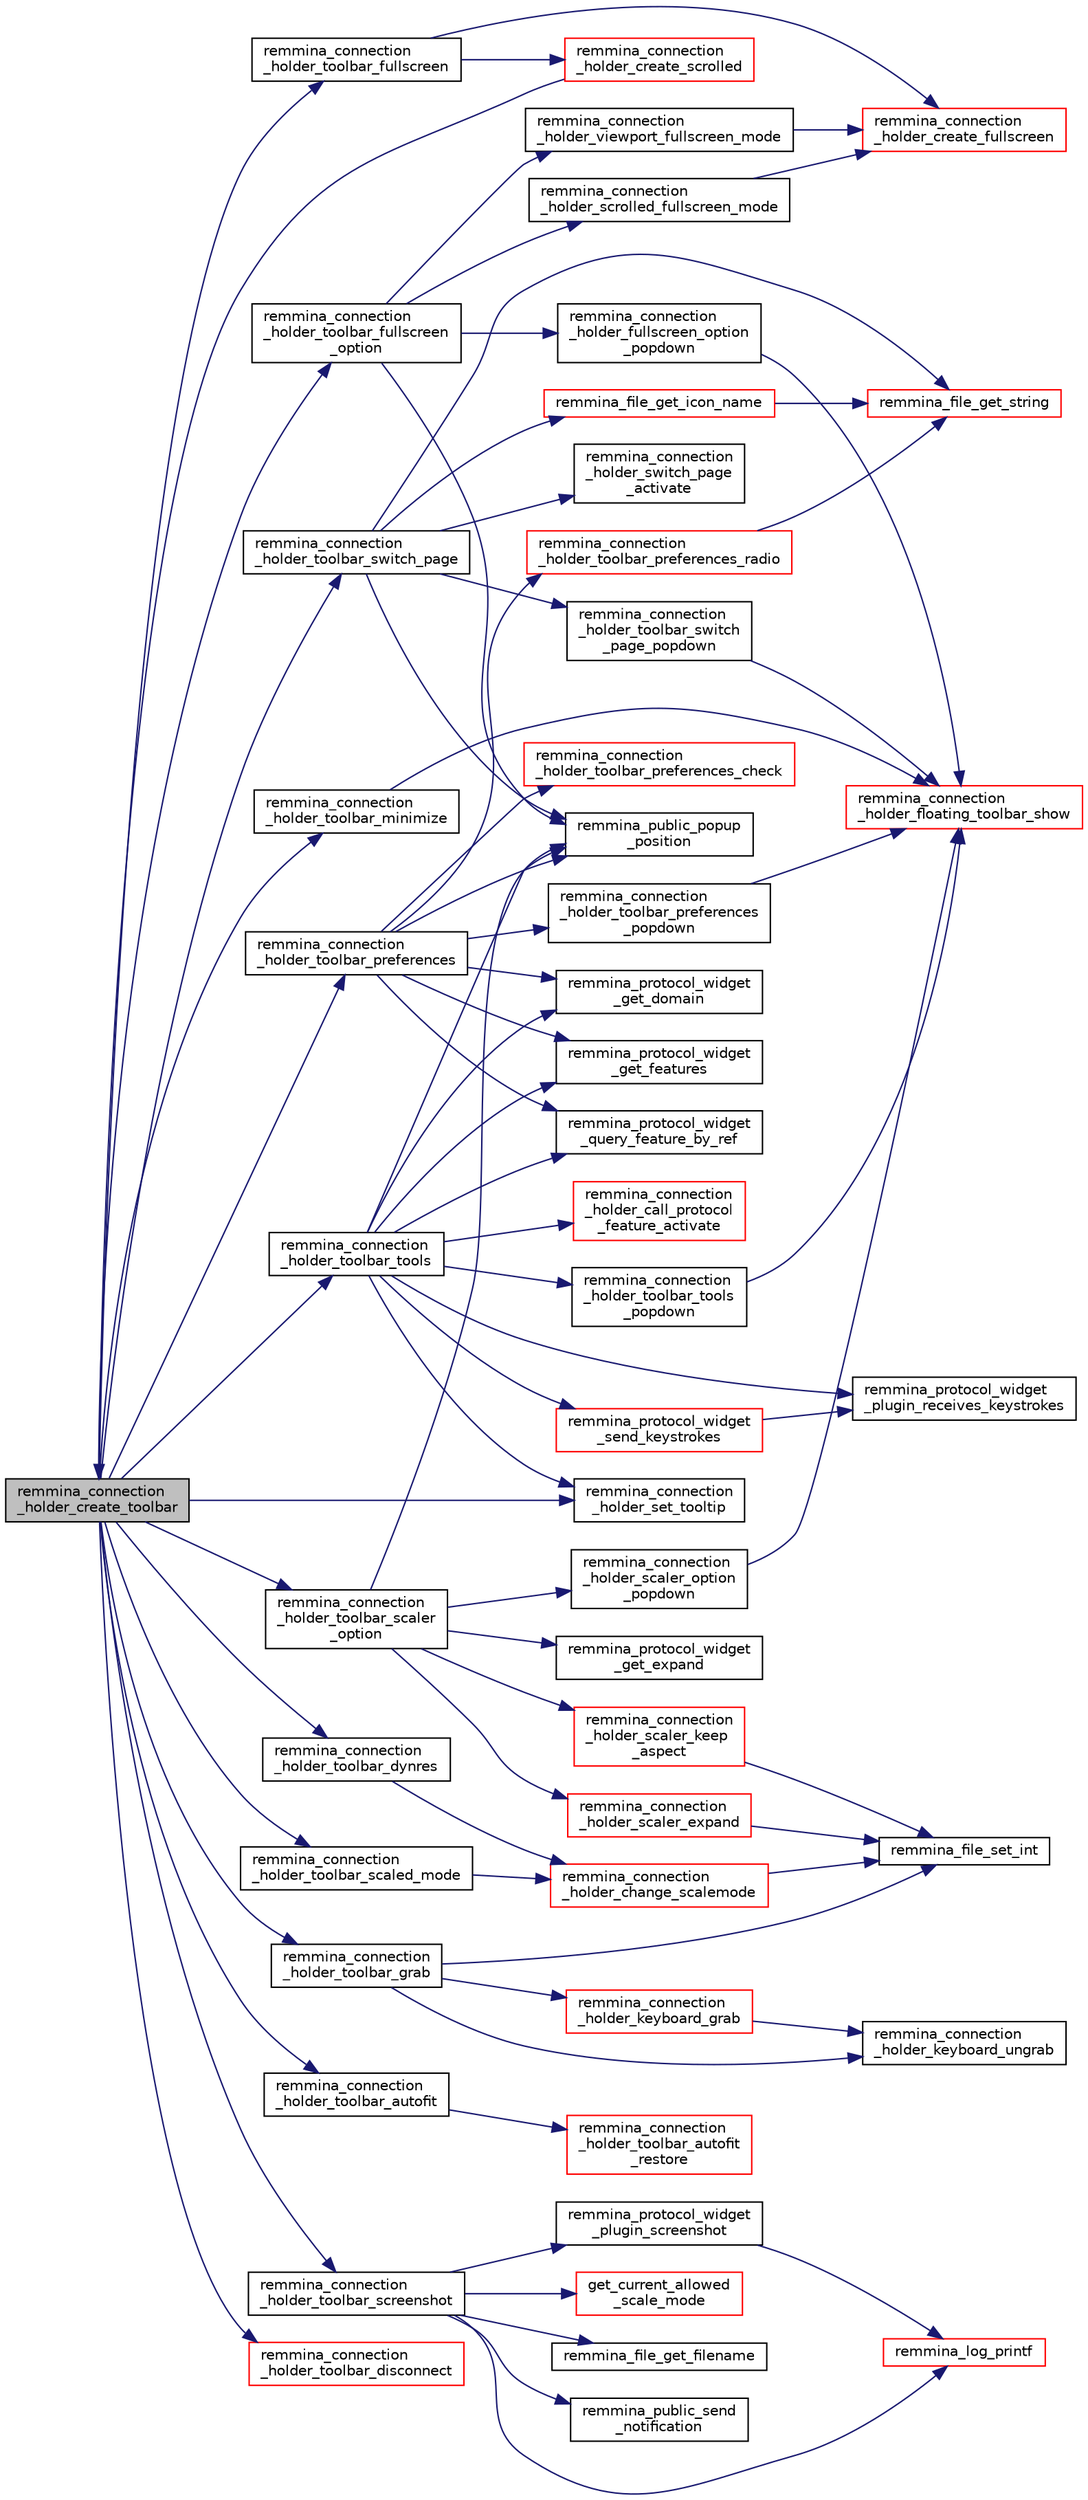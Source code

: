 digraph "remmina_connection_holder_create_toolbar"
{
  edge [fontname="Helvetica",fontsize="10",labelfontname="Helvetica",labelfontsize="10"];
  node [fontname="Helvetica",fontsize="10",shape=record];
  rankdir="LR";
  Node3247 [label="remmina_connection\l_holder_create_toolbar",height=0.2,width=0.4,color="black", fillcolor="grey75", style="filled", fontcolor="black"];
  Node3247 -> Node3248 [color="midnightblue",fontsize="10",style="solid",fontname="Helvetica"];
  Node3248 [label="remmina_connection\l_holder_set_tooltip",height=0.2,width=0.4,color="black", fillcolor="white", style="filled",URL="$remmina__connection__window_8c.html#ac8196ece2700e66594020189362bd404"];
  Node3247 -> Node3249 [color="midnightblue",fontsize="10",style="solid",fontname="Helvetica"];
  Node3249 [label="remmina_connection\l_holder_toolbar_autofit",height=0.2,width=0.4,color="black", fillcolor="white", style="filled",URL="$remmina__connection__window_8c.html#ac679e10d8be64d56ed13043dd4df7d1c"];
  Node3249 -> Node3250 [color="midnightblue",fontsize="10",style="solid",fontname="Helvetica"];
  Node3250 [label="remmina_connection\l_holder_toolbar_autofit\l_restore",height=0.2,width=0.4,color="red", fillcolor="white", style="filled",URL="$remmina__connection__window_8c.html#a92a6aa97bc751b0c096583a66351ada1"];
  Node3247 -> Node3259 [color="midnightblue",fontsize="10",style="solid",fontname="Helvetica"];
  Node3259 [label="remmina_connection\l_holder_toolbar_fullscreen",height=0.2,width=0.4,color="black", fillcolor="white", style="filled",URL="$remmina__connection__window_8c.html#a02ac20f50f1b7b816bd7208127efdbee"];
  Node3259 -> Node3260 [color="midnightblue",fontsize="10",style="solid",fontname="Helvetica"];
  Node3260 [label="remmina_connection\l_holder_create_fullscreen",height=0.2,width=0.4,color="red", fillcolor="white", style="filled",URL="$remmina__connection__window_8c.html#ae67ca4d276339723c1ff87fc224eaccf"];
  Node3259 -> Node3371 [color="midnightblue",fontsize="10",style="solid",fontname="Helvetica"];
  Node3371 [label="remmina_connection\l_holder_create_scrolled",height=0.2,width=0.4,color="red", fillcolor="white", style="filled",URL="$remmina__connection__window_8c.html#a57b3656c37df65d276ddd50a16906dc7"];
  Node3371 -> Node3247 [color="midnightblue",fontsize="10",style="solid",fontname="Helvetica"];
  Node3247 -> Node3471 [color="midnightblue",fontsize="10",style="solid",fontname="Helvetica"];
  Node3471 [label="remmina_connection\l_holder_toolbar_fullscreen\l_option",height=0.2,width=0.4,color="black", fillcolor="white", style="filled",URL="$remmina__connection__window_8c.html#a1415cdcbed0e6fe9a7978586bf132207"];
  Node3471 -> Node3472 [color="midnightblue",fontsize="10",style="solid",fontname="Helvetica"];
  Node3472 [label="remmina_connection\l_holder_viewport_fullscreen_mode",height=0.2,width=0.4,color="black", fillcolor="white", style="filled",URL="$remmina__connection__window_8c.html#a0e99d0ff8c39f2c6de508eee9ef498c5"];
  Node3472 -> Node3260 [color="midnightblue",fontsize="10",style="solid",fontname="Helvetica"];
  Node3471 -> Node3473 [color="midnightblue",fontsize="10",style="solid",fontname="Helvetica"];
  Node3473 [label="remmina_connection\l_holder_scrolled_fullscreen_mode",height=0.2,width=0.4,color="black", fillcolor="white", style="filled",URL="$remmina__connection__window_8c.html#aa25cae5c0e15e13b817b925e42a044a9"];
  Node3473 -> Node3260 [color="midnightblue",fontsize="10",style="solid",fontname="Helvetica"];
  Node3471 -> Node3474 [color="midnightblue",fontsize="10",style="solid",fontname="Helvetica"];
  Node3474 [label="remmina_connection\l_holder_fullscreen_option\l_popdown",height=0.2,width=0.4,color="black", fillcolor="white", style="filled",URL="$remmina__connection__window_8c.html#ac1e63c7801614664d5da3ecd326a69e8"];
  Node3474 -> Node3377 [color="midnightblue",fontsize="10",style="solid",fontname="Helvetica"];
  Node3377 [label="remmina_connection\l_holder_floating_toolbar_show",height=0.2,width=0.4,color="red", fillcolor="white", style="filled",URL="$remmina__connection__window_8c.html#a147924e56eceebe1f61e47bf5af2218a"];
  Node3471 -> Node3475 [color="midnightblue",fontsize="10",style="solid",fontname="Helvetica"];
  Node3475 [label="remmina_public_popup\l_position",height=0.2,width=0.4,color="black", fillcolor="white", style="filled",URL="$remmina__public_8c.html#a92025b5f6512955f9c29608b5451a12c"];
  Node3247 -> Node3476 [color="midnightblue",fontsize="10",style="solid",fontname="Helvetica"];
  Node3476 [label="remmina_connection\l_holder_toolbar_switch_page",height=0.2,width=0.4,color="black", fillcolor="white", style="filled",URL="$remmina__connection__window_8c.html#aefad8c92a20121f0563bfeaf06c25e8e"];
  Node3476 -> Node3299 [color="midnightblue",fontsize="10",style="solid",fontname="Helvetica"];
  Node3299 [label="remmina_file_get_string",height=0.2,width=0.4,color="red", fillcolor="white", style="filled",URL="$remmina__file_8c.html#a8eb1b213d9d08c6ad13683ce05f4355e"];
  Node3476 -> Node3308 [color="midnightblue",fontsize="10",style="solid",fontname="Helvetica"];
  Node3308 [label="remmina_file_get_icon_name",height=0.2,width=0.4,color="red", fillcolor="white", style="filled",URL="$remmina__file_8c.html#a2feb8e9e32f3ff4e2fac836e67a77331"];
  Node3308 -> Node3299 [color="midnightblue",fontsize="10",style="solid",fontname="Helvetica"];
  Node3476 -> Node3477 [color="midnightblue",fontsize="10",style="solid",fontname="Helvetica"];
  Node3477 [label="remmina_connection\l_holder_switch_page\l_activate",height=0.2,width=0.4,color="black", fillcolor="white", style="filled",URL="$remmina__connection__window_8c.html#a7db84f4e2649b46a81df340f10743f7f"];
  Node3476 -> Node3478 [color="midnightblue",fontsize="10",style="solid",fontname="Helvetica"];
  Node3478 [label="remmina_connection\l_holder_toolbar_switch\l_page_popdown",height=0.2,width=0.4,color="black", fillcolor="white", style="filled",URL="$remmina__connection__window_8c.html#ac8c524ed2e2854209d3c88df260e022f"];
  Node3478 -> Node3377 [color="midnightblue",fontsize="10",style="solid",fontname="Helvetica"];
  Node3476 -> Node3475 [color="midnightblue",fontsize="10",style="solid",fontname="Helvetica"];
  Node3247 -> Node3479 [color="midnightblue",fontsize="10",style="solid",fontname="Helvetica"];
  Node3479 [label="remmina_connection\l_holder_toolbar_dynres",height=0.2,width=0.4,color="black", fillcolor="white", style="filled",URL="$remmina__connection__window_8c.html#a576e3800c7371f63b27e3832848ac4e5"];
  Node3479 -> Node3480 [color="midnightblue",fontsize="10",style="solid",fontname="Helvetica"];
  Node3480 [label="remmina_connection\l_holder_change_scalemode",height=0.2,width=0.4,color="red", fillcolor="white", style="filled",URL="$remmina__connection__window_8c.html#a5565ebedf82eb9f2d54b7f447b4c930e"];
  Node3480 -> Node3387 [color="midnightblue",fontsize="10",style="solid",fontname="Helvetica"];
  Node3387 [label="remmina_file_set_int",height=0.2,width=0.4,color="black", fillcolor="white", style="filled",URL="$remmina__file_8c.html#af153b0d289ac93f6ecdaa15d5f3b9b8c"];
  Node3247 -> Node3482 [color="midnightblue",fontsize="10",style="solid",fontname="Helvetica"];
  Node3482 [label="remmina_connection\l_holder_toolbar_scaled_mode",height=0.2,width=0.4,color="black", fillcolor="white", style="filled",URL="$remmina__connection__window_8c.html#ad6136dd7c0867a5a5f1c0b0645632ee4"];
  Node3482 -> Node3480 [color="midnightblue",fontsize="10",style="solid",fontname="Helvetica"];
  Node3247 -> Node3483 [color="midnightblue",fontsize="10",style="solid",fontname="Helvetica"];
  Node3483 [label="remmina_connection\l_holder_toolbar_scaler\l_option",height=0.2,width=0.4,color="black", fillcolor="white", style="filled",URL="$remmina__connection__window_8c.html#a7a722d82899ce761356e47de2ac91452"];
  Node3483 -> Node3386 [color="midnightblue",fontsize="10",style="solid",fontname="Helvetica"];
  Node3386 [label="remmina_protocol_widget\l_get_expand",height=0.2,width=0.4,color="black", fillcolor="white", style="filled",URL="$remmina__protocol__widget_8c.html#a25bcb2ae99449624fed6f770218e3d25"];
  Node3483 -> Node3484 [color="midnightblue",fontsize="10",style="solid",fontname="Helvetica"];
  Node3484 [label="remmina_connection\l_holder_scaler_keep\l_aspect",height=0.2,width=0.4,color="red", fillcolor="white", style="filled",URL="$remmina__connection__window_8c.html#a2d6419b0ee62c2730b024152a06bb6bc"];
  Node3484 -> Node3387 [color="midnightblue",fontsize="10",style="solid",fontname="Helvetica"];
  Node3483 -> Node3486 [color="midnightblue",fontsize="10",style="solid",fontname="Helvetica"];
  Node3486 [label="remmina_connection\l_holder_scaler_expand",height=0.2,width=0.4,color="red", fillcolor="white", style="filled",URL="$remmina__connection__window_8c.html#a4495fca1215fef8e8484b7fee38ae996"];
  Node3486 -> Node3387 [color="midnightblue",fontsize="10",style="solid",fontname="Helvetica"];
  Node3483 -> Node3487 [color="midnightblue",fontsize="10",style="solid",fontname="Helvetica"];
  Node3487 [label="remmina_connection\l_holder_scaler_option\l_popdown",height=0.2,width=0.4,color="black", fillcolor="white", style="filled",URL="$remmina__connection__window_8c.html#a40efa9a7d27d7742477d73e7636a3d4e"];
  Node3487 -> Node3377 [color="midnightblue",fontsize="10",style="solid",fontname="Helvetica"];
  Node3483 -> Node3475 [color="midnightblue",fontsize="10",style="solid",fontname="Helvetica"];
  Node3247 -> Node3488 [color="midnightblue",fontsize="10",style="solid",fontname="Helvetica"];
  Node3488 [label="remmina_connection\l_holder_toolbar_grab",height=0.2,width=0.4,color="black", fillcolor="white", style="filled",URL="$remmina__connection__window_8c.html#ae505b986ad4b310e51a5e956eae3d2a0"];
  Node3488 -> Node3387 [color="midnightblue",fontsize="10",style="solid",fontname="Helvetica"];
  Node3488 -> Node3353 [color="midnightblue",fontsize="10",style="solid",fontname="Helvetica"];
  Node3353 [label="remmina_connection\l_holder_keyboard_grab",height=0.2,width=0.4,color="red", fillcolor="white", style="filled",URL="$remmina__connection__window_8c.html#a6bcba3905245597b6393bbdc8a210e3d"];
  Node3353 -> Node3347 [color="midnightblue",fontsize="10",style="solid",fontname="Helvetica"];
  Node3347 [label="remmina_connection\l_holder_keyboard_ungrab",height=0.2,width=0.4,color="black", fillcolor="white", style="filled",URL="$remmina__connection__window_8c.html#af137217cf6ef1ea58f40781f54fd8fe9"];
  Node3488 -> Node3347 [color="midnightblue",fontsize="10",style="solid",fontname="Helvetica"];
  Node3247 -> Node3489 [color="midnightblue",fontsize="10",style="solid",fontname="Helvetica"];
  Node3489 [label="remmina_connection\l_holder_toolbar_preferences",height=0.2,width=0.4,color="black", fillcolor="white", style="filled",URL="$remmina__connection__window_8c.html#a78ec7d6e66d6e6569c1a9a0230c74bc8"];
  Node3489 -> Node3490 [color="midnightblue",fontsize="10",style="solid",fontname="Helvetica"];
  Node3490 [label="remmina_protocol_widget\l_get_domain",height=0.2,width=0.4,color="black", fillcolor="white", style="filled",URL="$remmina__protocol__widget_8c.html#aef28374d0056407bad6204997d2c3bf9"];
  Node3489 -> Node3491 [color="midnightblue",fontsize="10",style="solid",fontname="Helvetica"];
  Node3491 [label="remmina_protocol_widget\l_get_features",height=0.2,width=0.4,color="black", fillcolor="white", style="filled",URL="$remmina__protocol__widget_8c.html#af9b6a2c2665010ab09a6d9943f9850bd"];
  Node3489 -> Node3492 [color="midnightblue",fontsize="10",style="solid",fontname="Helvetica"];
  Node3492 [label="remmina_protocol_widget\l_query_feature_by_ref",height=0.2,width=0.4,color="black", fillcolor="white", style="filled",URL="$remmina__protocol__widget_8c.html#a4017a800d7803a40d606ffce2578509a"];
  Node3489 -> Node3493 [color="midnightblue",fontsize="10",style="solid",fontname="Helvetica"];
  Node3493 [label="remmina_connection\l_holder_toolbar_preferences_radio",height=0.2,width=0.4,color="red", fillcolor="white", style="filled",URL="$remmina__connection__window_8c.html#a1ddab4aacc284c606ab237eae9c0b5a9"];
  Node3493 -> Node3299 [color="midnightblue",fontsize="10",style="solid",fontname="Helvetica"];
  Node3489 -> Node3495 [color="midnightblue",fontsize="10",style="solid",fontname="Helvetica"];
  Node3495 [label="remmina_connection\l_holder_toolbar_preferences_check",height=0.2,width=0.4,color="red", fillcolor="white", style="filled",URL="$remmina__connection__window_8c.html#ada0dce340f5f1484c496a2357e8a2c69"];
  Node3489 -> Node3497 [color="midnightblue",fontsize="10",style="solid",fontname="Helvetica"];
  Node3497 [label="remmina_connection\l_holder_toolbar_preferences\l_popdown",height=0.2,width=0.4,color="black", fillcolor="white", style="filled",URL="$remmina__connection__window_8c.html#a7f0d68059b8fe91317c6b62d9315ca44"];
  Node3497 -> Node3377 [color="midnightblue",fontsize="10",style="solid",fontname="Helvetica"];
  Node3489 -> Node3475 [color="midnightblue",fontsize="10",style="solid",fontname="Helvetica"];
  Node3247 -> Node3498 [color="midnightblue",fontsize="10",style="solid",fontname="Helvetica"];
  Node3498 [label="remmina_connection\l_holder_toolbar_tools",height=0.2,width=0.4,color="black", fillcolor="white", style="filled",URL="$remmina__connection__window_8c.html#a51cc0b2274049920f67c71047bd76213"];
  Node3498 -> Node3490 [color="midnightblue",fontsize="10",style="solid",fontname="Helvetica"];
  Node3498 -> Node3491 [color="midnightblue",fontsize="10",style="solid",fontname="Helvetica"];
  Node3498 -> Node3248 [color="midnightblue",fontsize="10",style="solid",fontname="Helvetica"];
  Node3498 -> Node3492 [color="midnightblue",fontsize="10",style="solid",fontname="Helvetica"];
  Node3498 -> Node3499 [color="midnightblue",fontsize="10",style="solid",fontname="Helvetica"];
  Node3499 [label="remmina_connection\l_holder_call_protocol\l_feature_activate",height=0.2,width=0.4,color="red", fillcolor="white", style="filled",URL="$remmina__connection__window_8c.html#a4507b43c6fd10bc68d9512c6b253a552"];
  Node3498 -> Node3500 [color="midnightblue",fontsize="10",style="solid",fontname="Helvetica"];
  Node3500 [label="remmina_connection\l_holder_toolbar_tools\l_popdown",height=0.2,width=0.4,color="black", fillcolor="white", style="filled",URL="$remmina__connection__window_8c.html#ae18a8e7a72ec9a2f3e529708d7ffe0ce"];
  Node3500 -> Node3377 [color="midnightblue",fontsize="10",style="solid",fontname="Helvetica"];
  Node3498 -> Node3501 [color="midnightblue",fontsize="10",style="solid",fontname="Helvetica"];
  Node3501 [label="remmina_protocol_widget\l_plugin_receives_keystrokes",height=0.2,width=0.4,color="black", fillcolor="white", style="filled",URL="$remmina__protocol__widget_8c.html#a480f842fac65440c367bf3c3d87d2601",tooltip="Check if the plugin accepts keystrokes. "];
  Node3498 -> Node3502 [color="midnightblue",fontsize="10",style="solid",fontname="Helvetica"];
  Node3502 [label="remmina_protocol_widget\l_send_keystrokes",height=0.2,width=0.4,color="red", fillcolor="white", style="filled",URL="$remmina__protocol__widget_8c.html#affb2413c00f0681fe08f90523f7e1471",tooltip="Send to the plugin some keystrokes. "];
  Node3502 -> Node3501 [color="midnightblue",fontsize="10",style="solid",fontname="Helvetica"];
  Node3498 -> Node3475 [color="midnightblue",fontsize="10",style="solid",fontname="Helvetica"];
  Node3247 -> Node3505 [color="midnightblue",fontsize="10",style="solid",fontname="Helvetica"];
  Node3505 [label="remmina_connection\l_holder_toolbar_screenshot",height=0.2,width=0.4,color="black", fillcolor="white", style="filled",URL="$remmina__connection__window_8c.html#a7959ed5b51966bb0fb9e7b84bbb9878d"];
  Node3505 -> Node3506 [color="midnightblue",fontsize="10",style="solid",fontname="Helvetica"];
  Node3506 [label="remmina_protocol_widget\l_plugin_screenshot",height=0.2,width=0.4,color="black", fillcolor="white", style="filled",URL="$remmina__protocol__widget_8c.html#a57ac13fc4a2653c40e0601183628c0ca"];
  Node3506 -> Node3507 [color="midnightblue",fontsize="10",style="solid",fontname="Helvetica"];
  Node3507 [label="remmina_log_printf",height=0.2,width=0.4,color="red", fillcolor="white", style="filled",URL="$remmina__log_8c.html#ac7848510c1fe1990c992e28cd31af9d8"];
  Node3505 -> Node3507 [color="midnightblue",fontsize="10",style="solid",fontname="Helvetica"];
  Node3505 -> Node3255 [color="midnightblue",fontsize="10",style="solid",fontname="Helvetica"];
  Node3255 [label="get_current_allowed\l_scale_mode",height=0.2,width=0.4,color="red", fillcolor="white", style="filled",URL="$remmina__connection__window_8c.html#abbc84b2c450f62c288ff827c5d2c5cd2"];
  Node3505 -> Node3309 [color="midnightblue",fontsize="10",style="solid",fontname="Helvetica"];
  Node3309 [label="remmina_file_get_filename",height=0.2,width=0.4,color="black", fillcolor="white", style="filled",URL="$remmina__file_8c.html#ad1e4f3a0f64cd98e301044b6c38a1f1d"];
  Node3505 -> Node3508 [color="midnightblue",fontsize="10",style="solid",fontname="Helvetica"];
  Node3508 [label="remmina_public_send\l_notification",height=0.2,width=0.4,color="black", fillcolor="white", style="filled",URL="$remmina__public_8c.html#a893f0cfe2d694ab700975f4f427ee2f6"];
  Node3247 -> Node3509 [color="midnightblue",fontsize="10",style="solid",fontname="Helvetica"];
  Node3509 [label="remmina_connection\l_holder_toolbar_minimize",height=0.2,width=0.4,color="black", fillcolor="white", style="filled",URL="$remmina__connection__window_8c.html#ac4d1d30f9b5f09e300b18f60f37f5b8f"];
  Node3509 -> Node3377 [color="midnightblue",fontsize="10",style="solid",fontname="Helvetica"];
  Node3247 -> Node3510 [color="midnightblue",fontsize="10",style="solid",fontname="Helvetica"];
  Node3510 [label="remmina_connection\l_holder_toolbar_disconnect",height=0.2,width=0.4,color="red", fillcolor="white", style="filled",URL="$remmina__connection__window_8c.html#af1106bba32f40c7f42221a0483987503"];
}
